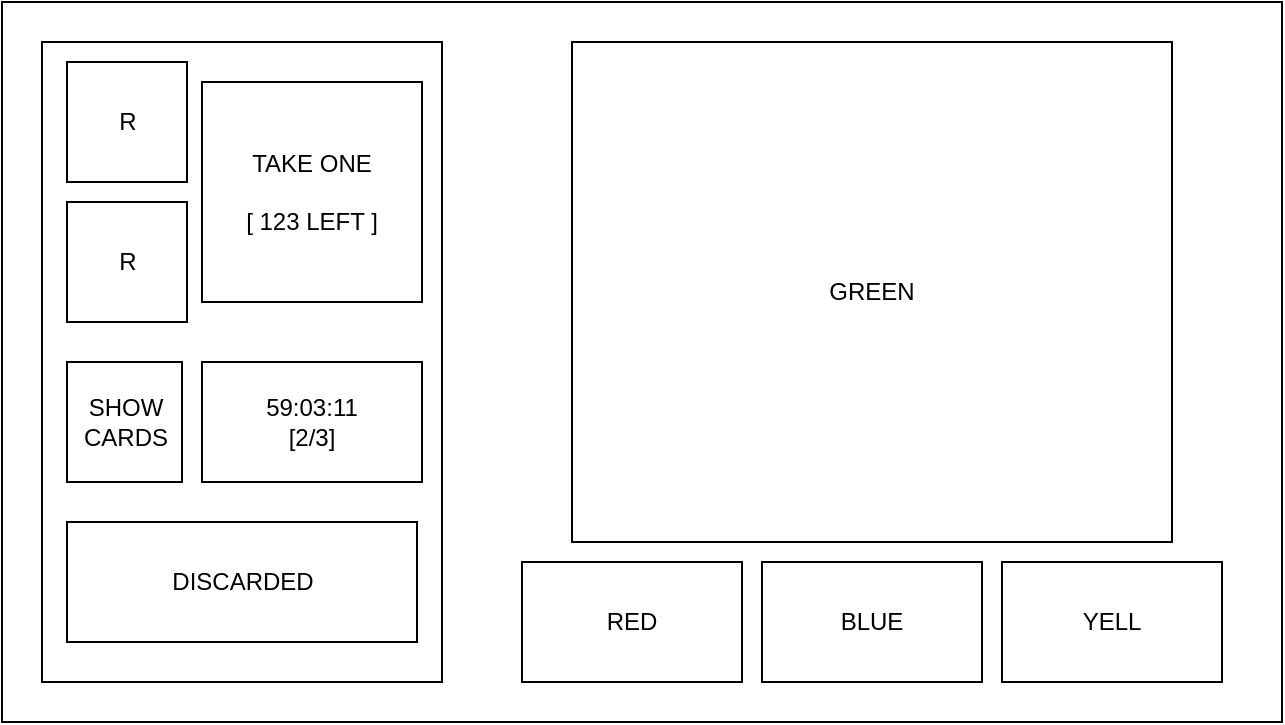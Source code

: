 <mxfile version="27.1.5">
  <diagram name="Page-1" id="JATN888soexPwl4E_dTx">
    <mxGraphModel dx="1645" dy="1052" grid="1" gridSize="10" guides="1" tooltips="1" connect="1" arrows="1" fold="1" page="1" pageScale="1" pageWidth="850" pageHeight="1100" math="0" shadow="0">
      <root>
        <mxCell id="0" />
        <mxCell id="1" parent="0" />
        <mxCell id="F7jY7AjMyritVCq3-mGS-1" value="&amp;nbsp;" style="rounded=0;whiteSpace=wrap;html=1;" parent="1" vertex="1">
          <mxGeometry x="210" y="400" width="640" height="360" as="geometry" />
        </mxCell>
        <mxCell id="F7jY7AjMyritVCq3-mGS-2" value="" style="rounded=0;whiteSpace=wrap;html=1;" parent="1" vertex="1">
          <mxGeometry x="230" y="420" width="200" height="320" as="geometry" />
        </mxCell>
        <mxCell id="F7jY7AjMyritVCq3-mGS-6" value="GREEN" style="rounded=0;whiteSpace=wrap;html=1;aspect=fixed;" parent="1" vertex="1">
          <mxGeometry x="495" y="420" width="300" height="250" as="geometry" />
        </mxCell>
        <mxCell id="F7jY7AjMyritVCq3-mGS-7" value="DISCARDED" style="rounded=0;whiteSpace=wrap;html=1;" parent="1" vertex="1">
          <mxGeometry x="242.5" y="660" width="175" height="60" as="geometry" />
        </mxCell>
        <mxCell id="F7jY7AjMyritVCq3-mGS-8" value="R" style="whiteSpace=wrap;html=1;aspect=fixed;" parent="1" vertex="1">
          <mxGeometry x="242.5" y="430" width="60" height="60" as="geometry" />
        </mxCell>
        <mxCell id="F7jY7AjMyritVCq3-mGS-9" value="R" style="whiteSpace=wrap;html=1;aspect=fixed;" parent="1" vertex="1">
          <mxGeometry x="242.5" y="500" width="60" height="60" as="geometry" />
        </mxCell>
        <mxCell id="F7jY7AjMyritVCq3-mGS-10" value="&lt;div&gt;TAKE ONE&lt;/div&gt;&lt;div&gt;&lt;br&gt;&lt;/div&gt;&lt;div&gt;[ 123 LEFT ]&lt;/div&gt;" style="whiteSpace=wrap;html=1;aspect=fixed;" parent="1" vertex="1">
          <mxGeometry x="310" y="440" width="110" height="110" as="geometry" />
        </mxCell>
        <mxCell id="F7jY7AjMyritVCq3-mGS-20" value="RED" style="rounded=0;whiteSpace=wrap;html=1;" parent="1" vertex="1">
          <mxGeometry x="470" y="680" width="110" height="60" as="geometry" />
        </mxCell>
        <mxCell id="F7jY7AjMyritVCq3-mGS-22" value="BLUE" style="rounded=0;whiteSpace=wrap;html=1;" parent="1" vertex="1">
          <mxGeometry x="590" y="680" width="110" height="60" as="geometry" />
        </mxCell>
        <mxCell id="F7jY7AjMyritVCq3-mGS-23" value="YELL" style="rounded=0;whiteSpace=wrap;html=1;" parent="1" vertex="1">
          <mxGeometry x="710" y="680" width="110" height="60" as="geometry" />
        </mxCell>
        <mxCell id="F7jY7AjMyritVCq3-mGS-26" value="&lt;div&gt;SHOW&lt;/div&gt;&lt;div&gt;CARDS&lt;/div&gt;" style="rounded=0;whiteSpace=wrap;html=1;" parent="1" vertex="1">
          <mxGeometry x="242.5" y="580" width="57.5" height="60" as="geometry" />
        </mxCell>
        <mxCell id="F7jY7AjMyritVCq3-mGS-28" value="&lt;div&gt;59:03:11&lt;/div&gt;&lt;div&gt;[2/3]&lt;/div&gt;" style="rounded=0;whiteSpace=wrap;html=1;" parent="1" vertex="1">
          <mxGeometry x="310" y="580" width="110" height="60" as="geometry" />
        </mxCell>
      </root>
    </mxGraphModel>
  </diagram>
</mxfile>
